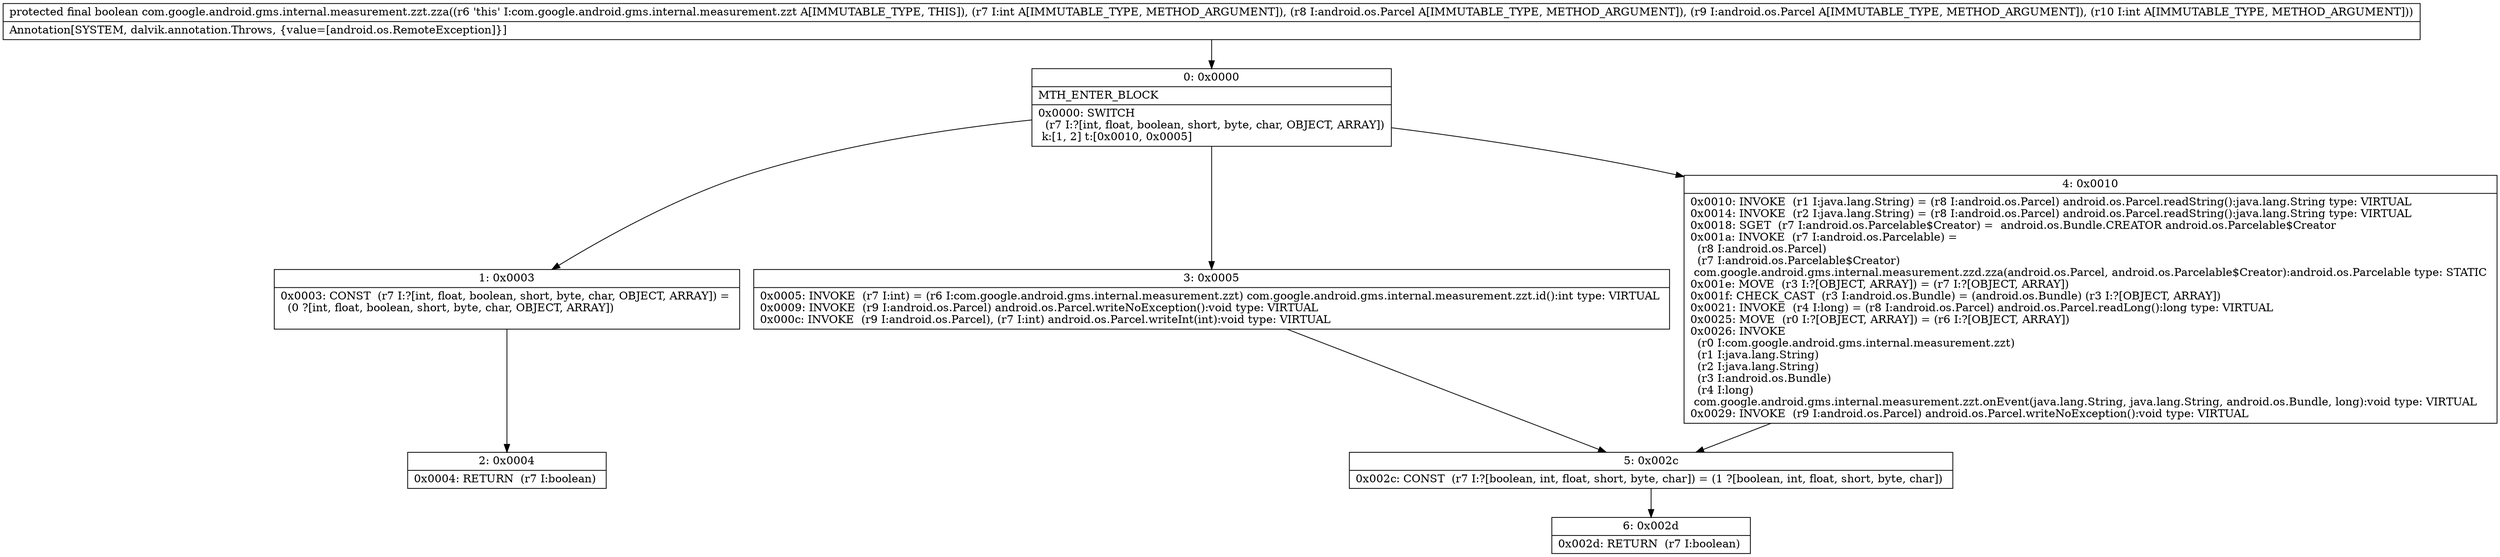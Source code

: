 digraph "CFG forcom.google.android.gms.internal.measurement.zzt.zza(ILandroid\/os\/Parcel;Landroid\/os\/Parcel;I)Z" {
Node_0 [shape=record,label="{0\:\ 0x0000|MTH_ENTER_BLOCK\l|0x0000: SWITCH  \l  (r7 I:?[int, float, boolean, short, byte, char, OBJECT, ARRAY])\l k:[1, 2] t:[0x0010, 0x0005] \l}"];
Node_1 [shape=record,label="{1\:\ 0x0003|0x0003: CONST  (r7 I:?[int, float, boolean, short, byte, char, OBJECT, ARRAY]) = \l  (0 ?[int, float, boolean, short, byte, char, OBJECT, ARRAY])\l \l}"];
Node_2 [shape=record,label="{2\:\ 0x0004|0x0004: RETURN  (r7 I:boolean) \l}"];
Node_3 [shape=record,label="{3\:\ 0x0005|0x0005: INVOKE  (r7 I:int) = (r6 I:com.google.android.gms.internal.measurement.zzt) com.google.android.gms.internal.measurement.zzt.id():int type: VIRTUAL \l0x0009: INVOKE  (r9 I:android.os.Parcel) android.os.Parcel.writeNoException():void type: VIRTUAL \l0x000c: INVOKE  (r9 I:android.os.Parcel), (r7 I:int) android.os.Parcel.writeInt(int):void type: VIRTUAL \l}"];
Node_4 [shape=record,label="{4\:\ 0x0010|0x0010: INVOKE  (r1 I:java.lang.String) = (r8 I:android.os.Parcel) android.os.Parcel.readString():java.lang.String type: VIRTUAL \l0x0014: INVOKE  (r2 I:java.lang.String) = (r8 I:android.os.Parcel) android.os.Parcel.readString():java.lang.String type: VIRTUAL \l0x0018: SGET  (r7 I:android.os.Parcelable$Creator) =  android.os.Bundle.CREATOR android.os.Parcelable$Creator \l0x001a: INVOKE  (r7 I:android.os.Parcelable) = \l  (r8 I:android.os.Parcel)\l  (r7 I:android.os.Parcelable$Creator)\l com.google.android.gms.internal.measurement.zzd.zza(android.os.Parcel, android.os.Parcelable$Creator):android.os.Parcelable type: STATIC \l0x001e: MOVE  (r3 I:?[OBJECT, ARRAY]) = (r7 I:?[OBJECT, ARRAY]) \l0x001f: CHECK_CAST  (r3 I:android.os.Bundle) = (android.os.Bundle) (r3 I:?[OBJECT, ARRAY]) \l0x0021: INVOKE  (r4 I:long) = (r8 I:android.os.Parcel) android.os.Parcel.readLong():long type: VIRTUAL \l0x0025: MOVE  (r0 I:?[OBJECT, ARRAY]) = (r6 I:?[OBJECT, ARRAY]) \l0x0026: INVOKE  \l  (r0 I:com.google.android.gms.internal.measurement.zzt)\l  (r1 I:java.lang.String)\l  (r2 I:java.lang.String)\l  (r3 I:android.os.Bundle)\l  (r4 I:long)\l com.google.android.gms.internal.measurement.zzt.onEvent(java.lang.String, java.lang.String, android.os.Bundle, long):void type: VIRTUAL \l0x0029: INVOKE  (r9 I:android.os.Parcel) android.os.Parcel.writeNoException():void type: VIRTUAL \l}"];
Node_5 [shape=record,label="{5\:\ 0x002c|0x002c: CONST  (r7 I:?[boolean, int, float, short, byte, char]) = (1 ?[boolean, int, float, short, byte, char]) \l}"];
Node_6 [shape=record,label="{6\:\ 0x002d|0x002d: RETURN  (r7 I:boolean) \l}"];
MethodNode[shape=record,label="{protected final boolean com.google.android.gms.internal.measurement.zzt.zza((r6 'this' I:com.google.android.gms.internal.measurement.zzt A[IMMUTABLE_TYPE, THIS]), (r7 I:int A[IMMUTABLE_TYPE, METHOD_ARGUMENT]), (r8 I:android.os.Parcel A[IMMUTABLE_TYPE, METHOD_ARGUMENT]), (r9 I:android.os.Parcel A[IMMUTABLE_TYPE, METHOD_ARGUMENT]), (r10 I:int A[IMMUTABLE_TYPE, METHOD_ARGUMENT]))  | Annotation[SYSTEM, dalvik.annotation.Throws, \{value=[android.os.RemoteException]\}]\l}"];
MethodNode -> Node_0;
Node_0 -> Node_1;
Node_0 -> Node_3;
Node_0 -> Node_4;
Node_1 -> Node_2;
Node_3 -> Node_5;
Node_4 -> Node_5;
Node_5 -> Node_6;
}

